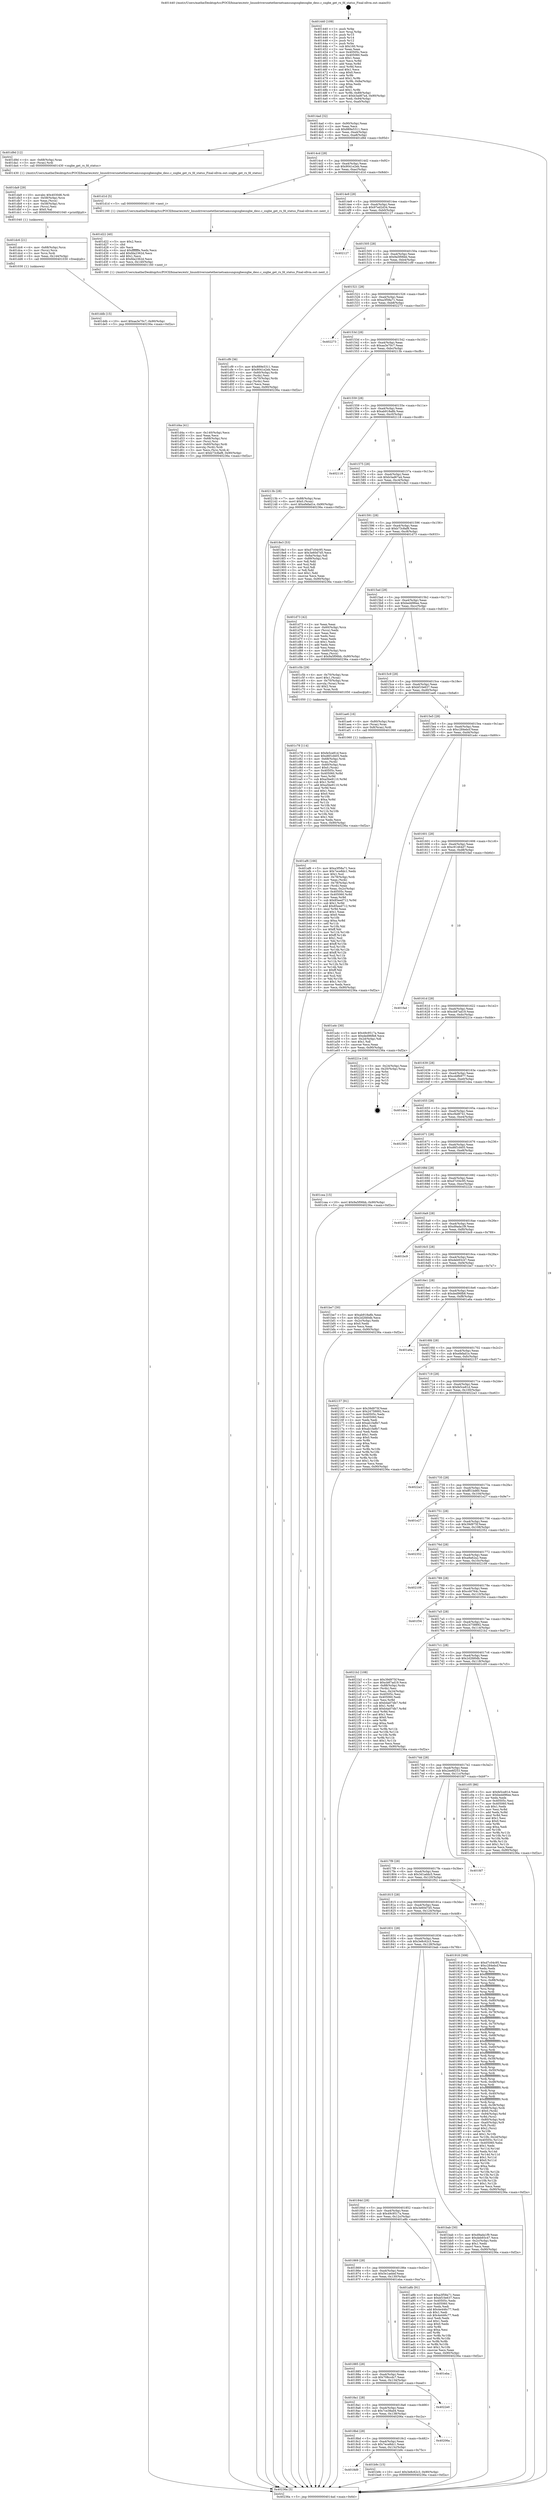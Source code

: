 digraph "0x401440" {
  label = "0x401440 (/mnt/c/Users/mathe/Desktop/tcc/POCII/binaries/extr_linuxdriversnetethernetsamsungsxgbesxgbe_desc.c_sxgbe_get_rx_fd_status_Final-ollvm.out::main(0))"
  labelloc = "t"
  node[shape=record]

  Entry [label="",width=0.3,height=0.3,shape=circle,fillcolor=black,style=filled]
  "0x4014ad" [label="{
     0x4014ad [32]\l
     | [instrs]\l
     &nbsp;&nbsp;0x4014ad \<+6\>: mov -0x90(%rbp),%eax\l
     &nbsp;&nbsp;0x4014b3 \<+2\>: mov %eax,%ecx\l
     &nbsp;&nbsp;0x4014b5 \<+6\>: sub $0x889e5311,%ecx\l
     &nbsp;&nbsp;0x4014bb \<+6\>: mov %eax,-0xa4(%rbp)\l
     &nbsp;&nbsp;0x4014c1 \<+6\>: mov %ecx,-0xa8(%rbp)\l
     &nbsp;&nbsp;0x4014c7 \<+6\>: je 0000000000401d9d \<main+0x95d\>\l
  }"]
  "0x401d9d" [label="{
     0x401d9d [12]\l
     | [instrs]\l
     &nbsp;&nbsp;0x401d9d \<+4\>: mov -0x68(%rbp),%rax\l
     &nbsp;&nbsp;0x401da1 \<+3\>: mov (%rax),%rdi\l
     &nbsp;&nbsp;0x401da4 \<+5\>: call 0000000000401430 \<sxgbe_get_rx_fd_status\>\l
     | [calls]\l
     &nbsp;&nbsp;0x401430 \{1\} (/mnt/c/Users/mathe/Desktop/tcc/POCII/binaries/extr_linuxdriversnetethernetsamsungsxgbesxgbe_desc.c_sxgbe_get_rx_fd_status_Final-ollvm.out::sxgbe_get_rx_fd_status)\l
  }"]
  "0x4014cd" [label="{
     0x4014cd [28]\l
     | [instrs]\l
     &nbsp;&nbsp;0x4014cd \<+5\>: jmp 00000000004014d2 \<main+0x92\>\l
     &nbsp;&nbsp;0x4014d2 \<+6\>: mov -0xa4(%rbp),%eax\l
     &nbsp;&nbsp;0x4014d8 \<+5\>: sub $0x9041e2eb,%eax\l
     &nbsp;&nbsp;0x4014dd \<+6\>: mov %eax,-0xac(%rbp)\l
     &nbsp;&nbsp;0x4014e3 \<+6\>: je 0000000000401d1d \<main+0x8dd\>\l
  }"]
  Exit [label="",width=0.3,height=0.3,shape=circle,fillcolor=black,style=filled,peripheries=2]
  "0x401d1d" [label="{
     0x401d1d [5]\l
     | [instrs]\l
     &nbsp;&nbsp;0x401d1d \<+5\>: call 0000000000401160 \<next_i\>\l
     | [calls]\l
     &nbsp;&nbsp;0x401160 \{1\} (/mnt/c/Users/mathe/Desktop/tcc/POCII/binaries/extr_linuxdriversnetethernetsamsungsxgbesxgbe_desc.c_sxgbe_get_rx_fd_status_Final-ollvm.out::next_i)\l
  }"]
  "0x4014e9" [label="{
     0x4014e9 [28]\l
     | [instrs]\l
     &nbsp;&nbsp;0x4014e9 \<+5\>: jmp 00000000004014ee \<main+0xae\>\l
     &nbsp;&nbsp;0x4014ee \<+6\>: mov -0xa4(%rbp),%eax\l
     &nbsp;&nbsp;0x4014f4 \<+5\>: sub $0x97ed2d34,%eax\l
     &nbsp;&nbsp;0x4014f9 \<+6\>: mov %eax,-0xb0(%rbp)\l
     &nbsp;&nbsp;0x4014ff \<+6\>: je 0000000000402127 \<main+0xce7\>\l
  }"]
  "0x401ddb" [label="{
     0x401ddb [15]\l
     | [instrs]\l
     &nbsp;&nbsp;0x401ddb \<+10\>: movl $0xaa3e70c7,-0x90(%rbp)\l
     &nbsp;&nbsp;0x401de5 \<+5\>: jmp 000000000040236a \<main+0xf2a\>\l
  }"]
  "0x402127" [label="{
     0x402127\l
  }", style=dashed]
  "0x401505" [label="{
     0x401505 [28]\l
     | [instrs]\l
     &nbsp;&nbsp;0x401505 \<+5\>: jmp 000000000040150a \<main+0xca\>\l
     &nbsp;&nbsp;0x40150a \<+6\>: mov -0xa4(%rbp),%eax\l
     &nbsp;&nbsp;0x401510 \<+5\>: sub $0x9a5f06bb,%eax\l
     &nbsp;&nbsp;0x401515 \<+6\>: mov %eax,-0xb4(%rbp)\l
     &nbsp;&nbsp;0x40151b \<+6\>: je 0000000000401cf9 \<main+0x8b9\>\l
  }"]
  "0x401dc6" [label="{
     0x401dc6 [21]\l
     | [instrs]\l
     &nbsp;&nbsp;0x401dc6 \<+4\>: mov -0x68(%rbp),%rcx\l
     &nbsp;&nbsp;0x401dca \<+3\>: mov (%rcx),%rcx\l
     &nbsp;&nbsp;0x401dcd \<+3\>: mov %rcx,%rdi\l
     &nbsp;&nbsp;0x401dd0 \<+6\>: mov %eax,-0x144(%rbp)\l
     &nbsp;&nbsp;0x401dd6 \<+5\>: call 0000000000401030 \<free@plt\>\l
     | [calls]\l
     &nbsp;&nbsp;0x401030 \{1\} (unknown)\l
  }"]
  "0x401cf9" [label="{
     0x401cf9 [36]\l
     | [instrs]\l
     &nbsp;&nbsp;0x401cf9 \<+5\>: mov $0x889e5311,%eax\l
     &nbsp;&nbsp;0x401cfe \<+5\>: mov $0x9041e2eb,%ecx\l
     &nbsp;&nbsp;0x401d03 \<+4\>: mov -0x60(%rbp),%rdx\l
     &nbsp;&nbsp;0x401d07 \<+2\>: mov (%rdx),%esi\l
     &nbsp;&nbsp;0x401d09 \<+4\>: mov -0x70(%rbp),%rdx\l
     &nbsp;&nbsp;0x401d0d \<+2\>: cmp (%rdx),%esi\l
     &nbsp;&nbsp;0x401d0f \<+3\>: cmovl %ecx,%eax\l
     &nbsp;&nbsp;0x401d12 \<+6\>: mov %eax,-0x90(%rbp)\l
     &nbsp;&nbsp;0x401d18 \<+5\>: jmp 000000000040236a \<main+0xf2a\>\l
  }"]
  "0x401521" [label="{
     0x401521 [28]\l
     | [instrs]\l
     &nbsp;&nbsp;0x401521 \<+5\>: jmp 0000000000401526 \<main+0xe6\>\l
     &nbsp;&nbsp;0x401526 \<+6\>: mov -0xa4(%rbp),%eax\l
     &nbsp;&nbsp;0x40152c \<+5\>: sub $0xa3f58a71,%eax\l
     &nbsp;&nbsp;0x401531 \<+6\>: mov %eax,-0xb8(%rbp)\l
     &nbsp;&nbsp;0x401537 \<+6\>: je 0000000000402273 \<main+0xe33\>\l
  }"]
  "0x401da9" [label="{
     0x401da9 [29]\l
     | [instrs]\l
     &nbsp;&nbsp;0x401da9 \<+10\>: movabs $0x4030d6,%rdi\l
     &nbsp;&nbsp;0x401db3 \<+4\>: mov -0x58(%rbp),%rcx\l
     &nbsp;&nbsp;0x401db7 \<+2\>: mov %eax,(%rcx)\l
     &nbsp;&nbsp;0x401db9 \<+4\>: mov -0x58(%rbp),%rcx\l
     &nbsp;&nbsp;0x401dbd \<+2\>: mov (%rcx),%esi\l
     &nbsp;&nbsp;0x401dbf \<+2\>: mov $0x0,%al\l
     &nbsp;&nbsp;0x401dc1 \<+5\>: call 0000000000401040 \<printf@plt\>\l
     | [calls]\l
     &nbsp;&nbsp;0x401040 \{1\} (unknown)\l
  }"]
  "0x402273" [label="{
     0x402273\l
  }", style=dashed]
  "0x40153d" [label="{
     0x40153d [28]\l
     | [instrs]\l
     &nbsp;&nbsp;0x40153d \<+5\>: jmp 0000000000401542 \<main+0x102\>\l
     &nbsp;&nbsp;0x401542 \<+6\>: mov -0xa4(%rbp),%eax\l
     &nbsp;&nbsp;0x401548 \<+5\>: sub $0xaa3e70c7,%eax\l
     &nbsp;&nbsp;0x40154d \<+6\>: mov %eax,-0xbc(%rbp)\l
     &nbsp;&nbsp;0x401553 \<+6\>: je 000000000040213b \<main+0xcfb\>\l
  }"]
  "0x401d4a" [label="{
     0x401d4a [41]\l
     | [instrs]\l
     &nbsp;&nbsp;0x401d4a \<+6\>: mov -0x140(%rbp),%ecx\l
     &nbsp;&nbsp;0x401d50 \<+3\>: imul %eax,%ecx\l
     &nbsp;&nbsp;0x401d53 \<+4\>: mov -0x68(%rbp),%rsi\l
     &nbsp;&nbsp;0x401d57 \<+3\>: mov (%rsi),%rsi\l
     &nbsp;&nbsp;0x401d5a \<+4\>: mov -0x60(%rbp),%rdi\l
     &nbsp;&nbsp;0x401d5e \<+3\>: movslq (%rdi),%rdi\l
     &nbsp;&nbsp;0x401d61 \<+3\>: mov %ecx,(%rsi,%rdi,4)\l
     &nbsp;&nbsp;0x401d64 \<+10\>: movl $0xb73c8af8,-0x90(%rbp)\l
     &nbsp;&nbsp;0x401d6e \<+5\>: jmp 000000000040236a \<main+0xf2a\>\l
  }"]
  "0x40213b" [label="{
     0x40213b [28]\l
     | [instrs]\l
     &nbsp;&nbsp;0x40213b \<+7\>: mov -0x88(%rbp),%rax\l
     &nbsp;&nbsp;0x402142 \<+6\>: movl $0x0,(%rax)\l
     &nbsp;&nbsp;0x402148 \<+10\>: movl $0xefefad1e,-0x90(%rbp)\l
     &nbsp;&nbsp;0x402152 \<+5\>: jmp 000000000040236a \<main+0xf2a\>\l
  }"]
  "0x401559" [label="{
     0x401559 [28]\l
     | [instrs]\l
     &nbsp;&nbsp;0x401559 \<+5\>: jmp 000000000040155e \<main+0x11e\>\l
     &nbsp;&nbsp;0x40155e \<+6\>: mov -0xa4(%rbp),%eax\l
     &nbsp;&nbsp;0x401564 \<+5\>: sub $0xab918a8b,%eax\l
     &nbsp;&nbsp;0x401569 \<+6\>: mov %eax,-0xc0(%rbp)\l
     &nbsp;&nbsp;0x40156f \<+6\>: je 0000000000402118 \<main+0xcd8\>\l
  }"]
  "0x401d22" [label="{
     0x401d22 [40]\l
     | [instrs]\l
     &nbsp;&nbsp;0x401d22 \<+5\>: mov $0x2,%ecx\l
     &nbsp;&nbsp;0x401d27 \<+1\>: cltd\l
     &nbsp;&nbsp;0x401d28 \<+2\>: idiv %ecx\l
     &nbsp;&nbsp;0x401d2a \<+6\>: imul $0xfffffffe,%edx,%ecx\l
     &nbsp;&nbsp;0x401d30 \<+6\>: add $0xfda2362d,%ecx\l
     &nbsp;&nbsp;0x401d36 \<+3\>: add $0x1,%ecx\l
     &nbsp;&nbsp;0x401d39 \<+6\>: sub $0xfda2362d,%ecx\l
     &nbsp;&nbsp;0x401d3f \<+6\>: mov %ecx,-0x140(%rbp)\l
     &nbsp;&nbsp;0x401d45 \<+5\>: call 0000000000401160 \<next_i\>\l
     | [calls]\l
     &nbsp;&nbsp;0x401160 \{1\} (/mnt/c/Users/mathe/Desktop/tcc/POCII/binaries/extr_linuxdriversnetethernetsamsungsxgbesxgbe_desc.c_sxgbe_get_rx_fd_status_Final-ollvm.out::next_i)\l
  }"]
  "0x402118" [label="{
     0x402118\l
  }", style=dashed]
  "0x401575" [label="{
     0x401575 [28]\l
     | [instrs]\l
     &nbsp;&nbsp;0x401575 \<+5\>: jmp 000000000040157a \<main+0x13a\>\l
     &nbsp;&nbsp;0x40157a \<+6\>: mov -0xa4(%rbp),%eax\l
     &nbsp;&nbsp;0x401580 \<+5\>: sub $0xb3ad67a4,%eax\l
     &nbsp;&nbsp;0x401585 \<+6\>: mov %eax,-0xc4(%rbp)\l
     &nbsp;&nbsp;0x40158b \<+6\>: je 00000000004018e3 \<main+0x4a3\>\l
  }"]
  "0x401c78" [label="{
     0x401c78 [114]\l
     | [instrs]\l
     &nbsp;&nbsp;0x401c78 \<+5\>: mov $0xfe5ce81d,%ecx\l
     &nbsp;&nbsp;0x401c7d \<+5\>: mov $0xd6f1d405,%edx\l
     &nbsp;&nbsp;0x401c82 \<+4\>: mov -0x68(%rbp),%rdi\l
     &nbsp;&nbsp;0x401c86 \<+3\>: mov %rax,(%rdi)\l
     &nbsp;&nbsp;0x401c89 \<+4\>: mov -0x60(%rbp),%rax\l
     &nbsp;&nbsp;0x401c8d \<+6\>: movl $0x0,(%rax)\l
     &nbsp;&nbsp;0x401c93 \<+7\>: mov 0x40505c,%esi\l
     &nbsp;&nbsp;0x401c9a \<+8\>: mov 0x405060,%r8d\l
     &nbsp;&nbsp;0x401ca2 \<+3\>: mov %esi,%r9d\l
     &nbsp;&nbsp;0x401ca5 \<+7\>: sub $0xa5be9110,%r9d\l
     &nbsp;&nbsp;0x401cac \<+4\>: sub $0x1,%r9d\l
     &nbsp;&nbsp;0x401cb0 \<+7\>: add $0xa5be9110,%r9d\l
     &nbsp;&nbsp;0x401cb7 \<+4\>: imul %r9d,%esi\l
     &nbsp;&nbsp;0x401cbb \<+3\>: and $0x1,%esi\l
     &nbsp;&nbsp;0x401cbe \<+3\>: cmp $0x0,%esi\l
     &nbsp;&nbsp;0x401cc1 \<+4\>: sete %r10b\l
     &nbsp;&nbsp;0x401cc5 \<+4\>: cmp $0xa,%r8d\l
     &nbsp;&nbsp;0x401cc9 \<+4\>: setl %r11b\l
     &nbsp;&nbsp;0x401ccd \<+3\>: mov %r10b,%bl\l
     &nbsp;&nbsp;0x401cd0 \<+3\>: and %r11b,%bl\l
     &nbsp;&nbsp;0x401cd3 \<+3\>: xor %r11b,%r10b\l
     &nbsp;&nbsp;0x401cd6 \<+3\>: or %r10b,%bl\l
     &nbsp;&nbsp;0x401cd9 \<+3\>: test $0x1,%bl\l
     &nbsp;&nbsp;0x401cdc \<+3\>: cmovne %edx,%ecx\l
     &nbsp;&nbsp;0x401cdf \<+6\>: mov %ecx,-0x90(%rbp)\l
     &nbsp;&nbsp;0x401ce5 \<+5\>: jmp 000000000040236a \<main+0xf2a\>\l
  }"]
  "0x4018e3" [label="{
     0x4018e3 [53]\l
     | [instrs]\l
     &nbsp;&nbsp;0x4018e3 \<+5\>: mov $0xd7c04c95,%eax\l
     &nbsp;&nbsp;0x4018e8 \<+5\>: mov $0x3e60d7d5,%ecx\l
     &nbsp;&nbsp;0x4018ed \<+6\>: mov -0x8a(%rbp),%dl\l
     &nbsp;&nbsp;0x4018f3 \<+7\>: mov -0x89(%rbp),%sil\l
     &nbsp;&nbsp;0x4018fa \<+3\>: mov %dl,%dil\l
     &nbsp;&nbsp;0x4018fd \<+3\>: and %sil,%dil\l
     &nbsp;&nbsp;0x401900 \<+3\>: xor %sil,%dl\l
     &nbsp;&nbsp;0x401903 \<+3\>: or %dl,%dil\l
     &nbsp;&nbsp;0x401906 \<+4\>: test $0x1,%dil\l
     &nbsp;&nbsp;0x40190a \<+3\>: cmovne %ecx,%eax\l
     &nbsp;&nbsp;0x40190d \<+6\>: mov %eax,-0x90(%rbp)\l
     &nbsp;&nbsp;0x401913 \<+5\>: jmp 000000000040236a \<main+0xf2a\>\l
  }"]
  "0x401591" [label="{
     0x401591 [28]\l
     | [instrs]\l
     &nbsp;&nbsp;0x401591 \<+5\>: jmp 0000000000401596 \<main+0x156\>\l
     &nbsp;&nbsp;0x401596 \<+6\>: mov -0xa4(%rbp),%eax\l
     &nbsp;&nbsp;0x40159c \<+5\>: sub $0xb73c8af8,%eax\l
     &nbsp;&nbsp;0x4015a1 \<+6\>: mov %eax,-0xc8(%rbp)\l
     &nbsp;&nbsp;0x4015a7 \<+6\>: je 0000000000401d73 \<main+0x933\>\l
  }"]
  "0x40236a" [label="{
     0x40236a [5]\l
     | [instrs]\l
     &nbsp;&nbsp;0x40236a \<+5\>: jmp 00000000004014ad \<main+0x6d\>\l
  }"]
  "0x401440" [label="{
     0x401440 [109]\l
     | [instrs]\l
     &nbsp;&nbsp;0x401440 \<+1\>: push %rbp\l
     &nbsp;&nbsp;0x401441 \<+3\>: mov %rsp,%rbp\l
     &nbsp;&nbsp;0x401444 \<+2\>: push %r15\l
     &nbsp;&nbsp;0x401446 \<+2\>: push %r14\l
     &nbsp;&nbsp;0x401448 \<+2\>: push %r12\l
     &nbsp;&nbsp;0x40144a \<+1\>: push %rbx\l
     &nbsp;&nbsp;0x40144b \<+7\>: sub $0x160,%rsp\l
     &nbsp;&nbsp;0x401452 \<+2\>: xor %eax,%eax\l
     &nbsp;&nbsp;0x401454 \<+7\>: mov 0x40505c,%ecx\l
     &nbsp;&nbsp;0x40145b \<+7\>: mov 0x405060,%edx\l
     &nbsp;&nbsp;0x401462 \<+3\>: sub $0x1,%eax\l
     &nbsp;&nbsp;0x401465 \<+3\>: mov %ecx,%r8d\l
     &nbsp;&nbsp;0x401468 \<+3\>: add %eax,%r8d\l
     &nbsp;&nbsp;0x40146b \<+4\>: imul %r8d,%ecx\l
     &nbsp;&nbsp;0x40146f \<+3\>: and $0x1,%ecx\l
     &nbsp;&nbsp;0x401472 \<+3\>: cmp $0x0,%ecx\l
     &nbsp;&nbsp;0x401475 \<+4\>: sete %r9b\l
     &nbsp;&nbsp;0x401479 \<+4\>: and $0x1,%r9b\l
     &nbsp;&nbsp;0x40147d \<+7\>: mov %r9b,-0x8a(%rbp)\l
     &nbsp;&nbsp;0x401484 \<+3\>: cmp $0xa,%edx\l
     &nbsp;&nbsp;0x401487 \<+4\>: setl %r9b\l
     &nbsp;&nbsp;0x40148b \<+4\>: and $0x1,%r9b\l
     &nbsp;&nbsp;0x40148f \<+7\>: mov %r9b,-0x89(%rbp)\l
     &nbsp;&nbsp;0x401496 \<+10\>: movl $0xb3ad67a4,-0x90(%rbp)\l
     &nbsp;&nbsp;0x4014a0 \<+6\>: mov %edi,-0x94(%rbp)\l
     &nbsp;&nbsp;0x4014a6 \<+7\>: mov %rsi,-0xa0(%rbp)\l
  }"]
  "0x4018d9" [label="{
     0x4018d9\l
  }", style=dashed]
  "0x401d73" [label="{
     0x401d73 [42]\l
     | [instrs]\l
     &nbsp;&nbsp;0x401d73 \<+2\>: xor %eax,%eax\l
     &nbsp;&nbsp;0x401d75 \<+4\>: mov -0x60(%rbp),%rcx\l
     &nbsp;&nbsp;0x401d79 \<+2\>: mov (%rcx),%edx\l
     &nbsp;&nbsp;0x401d7b \<+2\>: mov %eax,%esi\l
     &nbsp;&nbsp;0x401d7d \<+2\>: sub %edx,%esi\l
     &nbsp;&nbsp;0x401d7f \<+2\>: mov %eax,%edx\l
     &nbsp;&nbsp;0x401d81 \<+3\>: sub $0x1,%edx\l
     &nbsp;&nbsp;0x401d84 \<+2\>: add %edx,%esi\l
     &nbsp;&nbsp;0x401d86 \<+2\>: sub %esi,%eax\l
     &nbsp;&nbsp;0x401d88 \<+4\>: mov -0x60(%rbp),%rcx\l
     &nbsp;&nbsp;0x401d8c \<+2\>: mov %eax,(%rcx)\l
     &nbsp;&nbsp;0x401d8e \<+10\>: movl $0x9a5f06bb,-0x90(%rbp)\l
     &nbsp;&nbsp;0x401d98 \<+5\>: jmp 000000000040236a \<main+0xf2a\>\l
  }"]
  "0x4015ad" [label="{
     0x4015ad [28]\l
     | [instrs]\l
     &nbsp;&nbsp;0x4015ad \<+5\>: jmp 00000000004015b2 \<main+0x172\>\l
     &nbsp;&nbsp;0x4015b2 \<+6\>: mov -0xa4(%rbp),%eax\l
     &nbsp;&nbsp;0x4015b8 \<+5\>: sub $0xbedd96ee,%eax\l
     &nbsp;&nbsp;0x4015bd \<+6\>: mov %eax,-0xcc(%rbp)\l
     &nbsp;&nbsp;0x4015c3 \<+6\>: je 0000000000401c5b \<main+0x81b\>\l
  }"]
  "0x401b9c" [label="{
     0x401b9c [15]\l
     | [instrs]\l
     &nbsp;&nbsp;0x401b9c \<+10\>: movl $0x3e8c62c3,-0x90(%rbp)\l
     &nbsp;&nbsp;0x401ba6 \<+5\>: jmp 000000000040236a \<main+0xf2a\>\l
  }"]
  "0x401c5b" [label="{
     0x401c5b [29]\l
     | [instrs]\l
     &nbsp;&nbsp;0x401c5b \<+4\>: mov -0x70(%rbp),%rax\l
     &nbsp;&nbsp;0x401c5f \<+6\>: movl $0x1,(%rax)\l
     &nbsp;&nbsp;0x401c65 \<+4\>: mov -0x70(%rbp),%rax\l
     &nbsp;&nbsp;0x401c69 \<+3\>: movslq (%rax),%rax\l
     &nbsp;&nbsp;0x401c6c \<+4\>: shl $0x2,%rax\l
     &nbsp;&nbsp;0x401c70 \<+3\>: mov %rax,%rdi\l
     &nbsp;&nbsp;0x401c73 \<+5\>: call 0000000000401050 \<malloc@plt\>\l
     | [calls]\l
     &nbsp;&nbsp;0x401050 \{1\} (unknown)\l
  }"]
  "0x4015c9" [label="{
     0x4015c9 [28]\l
     | [instrs]\l
     &nbsp;&nbsp;0x4015c9 \<+5\>: jmp 00000000004015ce \<main+0x18e\>\l
     &nbsp;&nbsp;0x4015ce \<+6\>: mov -0xa4(%rbp),%eax\l
     &nbsp;&nbsp;0x4015d4 \<+5\>: sub $0xbf10e637,%eax\l
     &nbsp;&nbsp;0x4015d9 \<+6\>: mov %eax,-0xd0(%rbp)\l
     &nbsp;&nbsp;0x4015df \<+6\>: je 0000000000401ae6 \<main+0x6a6\>\l
  }"]
  "0x4018bd" [label="{
     0x4018bd [28]\l
     | [instrs]\l
     &nbsp;&nbsp;0x4018bd \<+5\>: jmp 00000000004018c2 \<main+0x482\>\l
     &nbsp;&nbsp;0x4018c2 \<+6\>: mov -0xa4(%rbp),%eax\l
     &nbsp;&nbsp;0x4018c8 \<+5\>: sub $0x7ece8dc1,%eax\l
     &nbsp;&nbsp;0x4018cd \<+6\>: mov %eax,-0x13c(%rbp)\l
     &nbsp;&nbsp;0x4018d3 \<+6\>: je 0000000000401b9c \<main+0x75c\>\l
  }"]
  "0x401ae6" [label="{
     0x401ae6 [16]\l
     | [instrs]\l
     &nbsp;&nbsp;0x401ae6 \<+4\>: mov -0x80(%rbp),%rax\l
     &nbsp;&nbsp;0x401aea \<+3\>: mov (%rax),%rax\l
     &nbsp;&nbsp;0x401aed \<+4\>: mov 0x8(%rax),%rdi\l
     &nbsp;&nbsp;0x401af1 \<+5\>: call 0000000000401060 \<atoi@plt\>\l
     | [calls]\l
     &nbsp;&nbsp;0x401060 \{1\} (unknown)\l
  }"]
  "0x4015e5" [label="{
     0x4015e5 [28]\l
     | [instrs]\l
     &nbsp;&nbsp;0x4015e5 \<+5\>: jmp 00000000004015ea \<main+0x1aa\>\l
     &nbsp;&nbsp;0x4015ea \<+6\>: mov -0xa4(%rbp),%eax\l
     &nbsp;&nbsp;0x4015f0 \<+5\>: sub $0xc284ebcf,%eax\l
     &nbsp;&nbsp;0x4015f5 \<+6\>: mov %eax,-0xd4(%rbp)\l
     &nbsp;&nbsp;0x4015fb \<+6\>: je 0000000000401a4c \<main+0x60c\>\l
  }"]
  "0x40206a" [label="{
     0x40206a\l
  }", style=dashed]
  "0x401a4c" [label="{
     0x401a4c [30]\l
     | [instrs]\l
     &nbsp;&nbsp;0x401a4c \<+5\>: mov $0x49c9517a,%eax\l
     &nbsp;&nbsp;0x401a51 \<+5\>: mov $0xded96fb8,%ecx\l
     &nbsp;&nbsp;0x401a56 \<+3\>: mov -0x2d(%rbp),%dl\l
     &nbsp;&nbsp;0x401a59 \<+3\>: test $0x1,%dl\l
     &nbsp;&nbsp;0x401a5c \<+3\>: cmovne %ecx,%eax\l
     &nbsp;&nbsp;0x401a5f \<+6\>: mov %eax,-0x90(%rbp)\l
     &nbsp;&nbsp;0x401a65 \<+5\>: jmp 000000000040236a \<main+0xf2a\>\l
  }"]
  "0x401601" [label="{
     0x401601 [28]\l
     | [instrs]\l
     &nbsp;&nbsp;0x401601 \<+5\>: jmp 0000000000401606 \<main+0x1c6\>\l
     &nbsp;&nbsp;0x401606 \<+6\>: mov -0xa4(%rbp),%eax\l
     &nbsp;&nbsp;0x40160c \<+5\>: sub $0xc91464d7,%eax\l
     &nbsp;&nbsp;0x401611 \<+6\>: mov %eax,-0xd8(%rbp)\l
     &nbsp;&nbsp;0x401617 \<+6\>: je 0000000000401fad \<main+0xb6d\>\l
  }"]
  "0x4018a1" [label="{
     0x4018a1 [28]\l
     | [instrs]\l
     &nbsp;&nbsp;0x4018a1 \<+5\>: jmp 00000000004018a6 \<main+0x466\>\l
     &nbsp;&nbsp;0x4018a6 \<+6\>: mov -0xa4(%rbp),%eax\l
     &nbsp;&nbsp;0x4018ac \<+5\>: sub $0x7ce38ad4,%eax\l
     &nbsp;&nbsp;0x4018b1 \<+6\>: mov %eax,-0x138(%rbp)\l
     &nbsp;&nbsp;0x4018b7 \<+6\>: je 000000000040206a \<main+0xc2a\>\l
  }"]
  "0x401fad" [label="{
     0x401fad\l
  }", style=dashed]
  "0x40161d" [label="{
     0x40161d [28]\l
     | [instrs]\l
     &nbsp;&nbsp;0x40161d \<+5\>: jmp 0000000000401622 \<main+0x1e2\>\l
     &nbsp;&nbsp;0x401622 \<+6\>: mov -0xa4(%rbp),%eax\l
     &nbsp;&nbsp;0x401628 \<+5\>: sub $0xcb87ad19,%eax\l
     &nbsp;&nbsp;0x40162d \<+6\>: mov %eax,-0xdc(%rbp)\l
     &nbsp;&nbsp;0x401633 \<+6\>: je 000000000040221e \<main+0xdde\>\l
  }"]
  "0x4022e0" [label="{
     0x4022e0\l
  }", style=dashed]
  "0x40221e" [label="{
     0x40221e [16]\l
     | [instrs]\l
     &nbsp;&nbsp;0x40221e \<+3\>: mov -0x24(%rbp),%eax\l
     &nbsp;&nbsp;0x402221 \<+4\>: lea -0x20(%rbp),%rsp\l
     &nbsp;&nbsp;0x402225 \<+1\>: pop %rbx\l
     &nbsp;&nbsp;0x402226 \<+2\>: pop %r12\l
     &nbsp;&nbsp;0x402228 \<+2\>: pop %r14\l
     &nbsp;&nbsp;0x40222a \<+2\>: pop %r15\l
     &nbsp;&nbsp;0x40222c \<+1\>: pop %rbp\l
     &nbsp;&nbsp;0x40222d \<+1\>: ret\l
  }"]
  "0x401639" [label="{
     0x401639 [28]\l
     | [instrs]\l
     &nbsp;&nbsp;0x401639 \<+5\>: jmp 000000000040163e \<main+0x1fe\>\l
     &nbsp;&nbsp;0x40163e \<+6\>: mov -0xa4(%rbp),%eax\l
     &nbsp;&nbsp;0x401644 \<+5\>: sub $0xcddfb977,%eax\l
     &nbsp;&nbsp;0x401649 \<+6\>: mov %eax,-0xe0(%rbp)\l
     &nbsp;&nbsp;0x40164f \<+6\>: je 0000000000401dea \<main+0x9aa\>\l
  }"]
  "0x401885" [label="{
     0x401885 [28]\l
     | [instrs]\l
     &nbsp;&nbsp;0x401885 \<+5\>: jmp 000000000040188a \<main+0x44a\>\l
     &nbsp;&nbsp;0x40188a \<+6\>: mov -0xa4(%rbp),%eax\l
     &nbsp;&nbsp;0x401890 \<+5\>: sub $0x708ccdc7,%eax\l
     &nbsp;&nbsp;0x401895 \<+6\>: mov %eax,-0x134(%rbp)\l
     &nbsp;&nbsp;0x40189b \<+6\>: je 00000000004022e0 \<main+0xea0\>\l
  }"]
  "0x401dea" [label="{
     0x401dea\l
  }", style=dashed]
  "0x401655" [label="{
     0x401655 [28]\l
     | [instrs]\l
     &nbsp;&nbsp;0x401655 \<+5\>: jmp 000000000040165a \<main+0x21a\>\l
     &nbsp;&nbsp;0x40165a \<+6\>: mov -0xa4(%rbp),%eax\l
     &nbsp;&nbsp;0x401660 \<+5\>: sub $0xcf4d8741,%eax\l
     &nbsp;&nbsp;0x401665 \<+6\>: mov %eax,-0xe4(%rbp)\l
     &nbsp;&nbsp;0x40166b \<+6\>: je 0000000000402305 \<main+0xec5\>\l
  }"]
  "0x401eba" [label="{
     0x401eba\l
  }", style=dashed]
  "0x402305" [label="{
     0x402305\l
  }", style=dashed]
  "0x401671" [label="{
     0x401671 [28]\l
     | [instrs]\l
     &nbsp;&nbsp;0x401671 \<+5\>: jmp 0000000000401676 \<main+0x236\>\l
     &nbsp;&nbsp;0x401676 \<+6\>: mov -0xa4(%rbp),%eax\l
     &nbsp;&nbsp;0x40167c \<+5\>: sub $0xd6f1d405,%eax\l
     &nbsp;&nbsp;0x401681 \<+6\>: mov %eax,-0xe8(%rbp)\l
     &nbsp;&nbsp;0x401687 \<+6\>: je 0000000000401cea \<main+0x8aa\>\l
  }"]
  "0x401af6" [label="{
     0x401af6 [166]\l
     | [instrs]\l
     &nbsp;&nbsp;0x401af6 \<+5\>: mov $0xa3f58a71,%ecx\l
     &nbsp;&nbsp;0x401afb \<+5\>: mov $0x7ece8dc1,%edx\l
     &nbsp;&nbsp;0x401b00 \<+3\>: mov $0x1,%sil\l
     &nbsp;&nbsp;0x401b03 \<+4\>: mov -0x78(%rbp),%rdi\l
     &nbsp;&nbsp;0x401b07 \<+2\>: mov %eax,(%rdi)\l
     &nbsp;&nbsp;0x401b09 \<+4\>: mov -0x78(%rbp),%rdi\l
     &nbsp;&nbsp;0x401b0d \<+2\>: mov (%rdi),%eax\l
     &nbsp;&nbsp;0x401b0f \<+3\>: mov %eax,-0x2c(%rbp)\l
     &nbsp;&nbsp;0x401b12 \<+7\>: mov 0x40505c,%eax\l
     &nbsp;&nbsp;0x401b19 \<+8\>: mov 0x405060,%r8d\l
     &nbsp;&nbsp;0x401b21 \<+3\>: mov %eax,%r9d\l
     &nbsp;&nbsp;0x401b24 \<+7\>: sub $0x85eed712,%r9d\l
     &nbsp;&nbsp;0x401b2b \<+4\>: sub $0x1,%r9d\l
     &nbsp;&nbsp;0x401b2f \<+7\>: add $0x85eed712,%r9d\l
     &nbsp;&nbsp;0x401b36 \<+4\>: imul %r9d,%eax\l
     &nbsp;&nbsp;0x401b3a \<+3\>: and $0x1,%eax\l
     &nbsp;&nbsp;0x401b3d \<+3\>: cmp $0x0,%eax\l
     &nbsp;&nbsp;0x401b40 \<+4\>: sete %r10b\l
     &nbsp;&nbsp;0x401b44 \<+4\>: cmp $0xa,%r8d\l
     &nbsp;&nbsp;0x401b48 \<+4\>: setl %r11b\l
     &nbsp;&nbsp;0x401b4c \<+3\>: mov %r10b,%bl\l
     &nbsp;&nbsp;0x401b4f \<+3\>: xor $0xff,%bl\l
     &nbsp;&nbsp;0x401b52 \<+3\>: mov %r11b,%r14b\l
     &nbsp;&nbsp;0x401b55 \<+4\>: xor $0xff,%r14b\l
     &nbsp;&nbsp;0x401b59 \<+4\>: xor $0x1,%sil\l
     &nbsp;&nbsp;0x401b5d \<+3\>: mov %bl,%r15b\l
     &nbsp;&nbsp;0x401b60 \<+4\>: and $0xff,%r15b\l
     &nbsp;&nbsp;0x401b64 \<+3\>: and %sil,%r10b\l
     &nbsp;&nbsp;0x401b67 \<+3\>: mov %r14b,%r12b\l
     &nbsp;&nbsp;0x401b6a \<+4\>: and $0xff,%r12b\l
     &nbsp;&nbsp;0x401b6e \<+3\>: and %sil,%r11b\l
     &nbsp;&nbsp;0x401b71 \<+3\>: or %r10b,%r15b\l
     &nbsp;&nbsp;0x401b74 \<+3\>: or %r11b,%r12b\l
     &nbsp;&nbsp;0x401b77 \<+3\>: xor %r12b,%r15b\l
     &nbsp;&nbsp;0x401b7a \<+3\>: or %r14b,%bl\l
     &nbsp;&nbsp;0x401b7d \<+3\>: xor $0xff,%bl\l
     &nbsp;&nbsp;0x401b80 \<+4\>: or $0x1,%sil\l
     &nbsp;&nbsp;0x401b84 \<+3\>: and %sil,%bl\l
     &nbsp;&nbsp;0x401b87 \<+3\>: or %bl,%r15b\l
     &nbsp;&nbsp;0x401b8a \<+4\>: test $0x1,%r15b\l
     &nbsp;&nbsp;0x401b8e \<+3\>: cmovne %edx,%ecx\l
     &nbsp;&nbsp;0x401b91 \<+6\>: mov %ecx,-0x90(%rbp)\l
     &nbsp;&nbsp;0x401b97 \<+5\>: jmp 000000000040236a \<main+0xf2a\>\l
  }"]
  "0x401cea" [label="{
     0x401cea [15]\l
     | [instrs]\l
     &nbsp;&nbsp;0x401cea \<+10\>: movl $0x9a5f06bb,-0x90(%rbp)\l
     &nbsp;&nbsp;0x401cf4 \<+5\>: jmp 000000000040236a \<main+0xf2a\>\l
  }"]
  "0x40168d" [label="{
     0x40168d [28]\l
     | [instrs]\l
     &nbsp;&nbsp;0x40168d \<+5\>: jmp 0000000000401692 \<main+0x252\>\l
     &nbsp;&nbsp;0x401692 \<+6\>: mov -0xa4(%rbp),%eax\l
     &nbsp;&nbsp;0x401698 \<+5\>: sub $0xd7c04c95,%eax\l
     &nbsp;&nbsp;0x40169d \<+6\>: mov %eax,-0xec(%rbp)\l
     &nbsp;&nbsp;0x4016a3 \<+6\>: je 000000000040222e \<main+0xdee\>\l
  }"]
  "0x401869" [label="{
     0x401869 [28]\l
     | [instrs]\l
     &nbsp;&nbsp;0x401869 \<+5\>: jmp 000000000040186e \<main+0x42e\>\l
     &nbsp;&nbsp;0x40186e \<+6\>: mov -0xa4(%rbp),%eax\l
     &nbsp;&nbsp;0x401874 \<+5\>: sub $0x5e1aebef,%eax\l
     &nbsp;&nbsp;0x401879 \<+6\>: mov %eax,-0x130(%rbp)\l
     &nbsp;&nbsp;0x40187f \<+6\>: je 0000000000401eba \<main+0xa7a\>\l
  }"]
  "0x40222e" [label="{
     0x40222e\l
  }", style=dashed]
  "0x4016a9" [label="{
     0x4016a9 [28]\l
     | [instrs]\l
     &nbsp;&nbsp;0x4016a9 \<+5\>: jmp 00000000004016ae \<main+0x26e\>\l
     &nbsp;&nbsp;0x4016ae \<+6\>: mov -0xa4(%rbp),%eax\l
     &nbsp;&nbsp;0x4016b4 \<+5\>: sub $0xd9ada1f9,%eax\l
     &nbsp;&nbsp;0x4016b9 \<+6\>: mov %eax,-0xf0(%rbp)\l
     &nbsp;&nbsp;0x4016bf \<+6\>: je 0000000000401bc9 \<main+0x789\>\l
  }"]
  "0x401a8b" [label="{
     0x401a8b [91]\l
     | [instrs]\l
     &nbsp;&nbsp;0x401a8b \<+5\>: mov $0xa3f58a71,%eax\l
     &nbsp;&nbsp;0x401a90 \<+5\>: mov $0xbf10e637,%ecx\l
     &nbsp;&nbsp;0x401a95 \<+7\>: mov 0x40505c,%edx\l
     &nbsp;&nbsp;0x401a9c \<+7\>: mov 0x405060,%esi\l
     &nbsp;&nbsp;0x401aa3 \<+2\>: mov %edx,%edi\l
     &nbsp;&nbsp;0x401aa5 \<+6\>: add $0x4e446c77,%edi\l
     &nbsp;&nbsp;0x401aab \<+3\>: sub $0x1,%edi\l
     &nbsp;&nbsp;0x401aae \<+6\>: sub $0x4e446c77,%edi\l
     &nbsp;&nbsp;0x401ab4 \<+3\>: imul %edi,%edx\l
     &nbsp;&nbsp;0x401ab7 \<+3\>: and $0x1,%edx\l
     &nbsp;&nbsp;0x401aba \<+3\>: cmp $0x0,%edx\l
     &nbsp;&nbsp;0x401abd \<+4\>: sete %r8b\l
     &nbsp;&nbsp;0x401ac1 \<+3\>: cmp $0xa,%esi\l
     &nbsp;&nbsp;0x401ac4 \<+4\>: setl %r9b\l
     &nbsp;&nbsp;0x401ac8 \<+3\>: mov %r8b,%r10b\l
     &nbsp;&nbsp;0x401acb \<+3\>: and %r9b,%r10b\l
     &nbsp;&nbsp;0x401ace \<+3\>: xor %r9b,%r8b\l
     &nbsp;&nbsp;0x401ad1 \<+3\>: or %r8b,%r10b\l
     &nbsp;&nbsp;0x401ad4 \<+4\>: test $0x1,%r10b\l
     &nbsp;&nbsp;0x401ad8 \<+3\>: cmovne %ecx,%eax\l
     &nbsp;&nbsp;0x401adb \<+6\>: mov %eax,-0x90(%rbp)\l
     &nbsp;&nbsp;0x401ae1 \<+5\>: jmp 000000000040236a \<main+0xf2a\>\l
  }"]
  "0x401bc9" [label="{
     0x401bc9\l
  }", style=dashed]
  "0x4016c5" [label="{
     0x4016c5 [28]\l
     | [instrs]\l
     &nbsp;&nbsp;0x4016c5 \<+5\>: jmp 00000000004016ca \<main+0x28a\>\l
     &nbsp;&nbsp;0x4016ca \<+6\>: mov -0xa4(%rbp),%eax\l
     &nbsp;&nbsp;0x4016d0 \<+5\>: sub $0xdeb93c47,%eax\l
     &nbsp;&nbsp;0x4016d5 \<+6\>: mov %eax,-0xf4(%rbp)\l
     &nbsp;&nbsp;0x4016db \<+6\>: je 0000000000401be7 \<main+0x7a7\>\l
  }"]
  "0x40184d" [label="{
     0x40184d [28]\l
     | [instrs]\l
     &nbsp;&nbsp;0x40184d \<+5\>: jmp 0000000000401852 \<main+0x412\>\l
     &nbsp;&nbsp;0x401852 \<+6\>: mov -0xa4(%rbp),%eax\l
     &nbsp;&nbsp;0x401858 \<+5\>: sub $0x49c9517a,%eax\l
     &nbsp;&nbsp;0x40185d \<+6\>: mov %eax,-0x12c(%rbp)\l
     &nbsp;&nbsp;0x401863 \<+6\>: je 0000000000401a8b \<main+0x64b\>\l
  }"]
  "0x401be7" [label="{
     0x401be7 [30]\l
     | [instrs]\l
     &nbsp;&nbsp;0x401be7 \<+5\>: mov $0xab918a8b,%eax\l
     &nbsp;&nbsp;0x401bec \<+5\>: mov $0x2d2fd0db,%ecx\l
     &nbsp;&nbsp;0x401bf1 \<+3\>: mov -0x2c(%rbp),%edx\l
     &nbsp;&nbsp;0x401bf4 \<+3\>: cmp $0x0,%edx\l
     &nbsp;&nbsp;0x401bf7 \<+3\>: cmove %ecx,%eax\l
     &nbsp;&nbsp;0x401bfa \<+6\>: mov %eax,-0x90(%rbp)\l
     &nbsp;&nbsp;0x401c00 \<+5\>: jmp 000000000040236a \<main+0xf2a\>\l
  }"]
  "0x4016e1" [label="{
     0x4016e1 [28]\l
     | [instrs]\l
     &nbsp;&nbsp;0x4016e1 \<+5\>: jmp 00000000004016e6 \<main+0x2a6\>\l
     &nbsp;&nbsp;0x4016e6 \<+6\>: mov -0xa4(%rbp),%eax\l
     &nbsp;&nbsp;0x4016ec \<+5\>: sub $0xded96fb8,%eax\l
     &nbsp;&nbsp;0x4016f1 \<+6\>: mov %eax,-0xf8(%rbp)\l
     &nbsp;&nbsp;0x4016f7 \<+6\>: je 0000000000401a6a \<main+0x62a\>\l
  }"]
  "0x401bab" [label="{
     0x401bab [30]\l
     | [instrs]\l
     &nbsp;&nbsp;0x401bab \<+5\>: mov $0xd9ada1f9,%eax\l
     &nbsp;&nbsp;0x401bb0 \<+5\>: mov $0xdeb93c47,%ecx\l
     &nbsp;&nbsp;0x401bb5 \<+3\>: mov -0x2c(%rbp),%edx\l
     &nbsp;&nbsp;0x401bb8 \<+3\>: cmp $0x1,%edx\l
     &nbsp;&nbsp;0x401bbb \<+3\>: cmovl %ecx,%eax\l
     &nbsp;&nbsp;0x401bbe \<+6\>: mov %eax,-0x90(%rbp)\l
     &nbsp;&nbsp;0x401bc4 \<+5\>: jmp 000000000040236a \<main+0xf2a\>\l
  }"]
  "0x401a6a" [label="{
     0x401a6a\l
  }", style=dashed]
  "0x4016fd" [label="{
     0x4016fd [28]\l
     | [instrs]\l
     &nbsp;&nbsp;0x4016fd \<+5\>: jmp 0000000000401702 \<main+0x2c2\>\l
     &nbsp;&nbsp;0x401702 \<+6\>: mov -0xa4(%rbp),%eax\l
     &nbsp;&nbsp;0x401708 \<+5\>: sub $0xefefad1e,%eax\l
     &nbsp;&nbsp;0x40170d \<+6\>: mov %eax,-0xfc(%rbp)\l
     &nbsp;&nbsp;0x401713 \<+6\>: je 0000000000402157 \<main+0xd17\>\l
  }"]
  "0x401831" [label="{
     0x401831 [28]\l
     | [instrs]\l
     &nbsp;&nbsp;0x401831 \<+5\>: jmp 0000000000401836 \<main+0x3f6\>\l
     &nbsp;&nbsp;0x401836 \<+6\>: mov -0xa4(%rbp),%eax\l
     &nbsp;&nbsp;0x40183c \<+5\>: sub $0x3e8c62c3,%eax\l
     &nbsp;&nbsp;0x401841 \<+6\>: mov %eax,-0x128(%rbp)\l
     &nbsp;&nbsp;0x401847 \<+6\>: je 0000000000401bab \<main+0x76b\>\l
  }"]
  "0x402157" [label="{
     0x402157 [91]\l
     | [instrs]\l
     &nbsp;&nbsp;0x402157 \<+5\>: mov $0x39d975f,%eax\l
     &nbsp;&nbsp;0x40215c \<+5\>: mov $0x24758892,%ecx\l
     &nbsp;&nbsp;0x402161 \<+7\>: mov 0x40505c,%edx\l
     &nbsp;&nbsp;0x402168 \<+7\>: mov 0x405060,%esi\l
     &nbsp;&nbsp;0x40216f \<+2\>: mov %edx,%edi\l
     &nbsp;&nbsp;0x402171 \<+6\>: add $0xab1fa8b7,%edi\l
     &nbsp;&nbsp;0x402177 \<+3\>: sub $0x1,%edi\l
     &nbsp;&nbsp;0x40217a \<+6\>: sub $0xab1fa8b7,%edi\l
     &nbsp;&nbsp;0x402180 \<+3\>: imul %edi,%edx\l
     &nbsp;&nbsp;0x402183 \<+3\>: and $0x1,%edx\l
     &nbsp;&nbsp;0x402186 \<+3\>: cmp $0x0,%edx\l
     &nbsp;&nbsp;0x402189 \<+4\>: sete %r8b\l
     &nbsp;&nbsp;0x40218d \<+3\>: cmp $0xa,%esi\l
     &nbsp;&nbsp;0x402190 \<+4\>: setl %r9b\l
     &nbsp;&nbsp;0x402194 \<+3\>: mov %r8b,%r10b\l
     &nbsp;&nbsp;0x402197 \<+3\>: and %r9b,%r10b\l
     &nbsp;&nbsp;0x40219a \<+3\>: xor %r9b,%r8b\l
     &nbsp;&nbsp;0x40219d \<+3\>: or %r8b,%r10b\l
     &nbsp;&nbsp;0x4021a0 \<+4\>: test $0x1,%r10b\l
     &nbsp;&nbsp;0x4021a4 \<+3\>: cmovne %ecx,%eax\l
     &nbsp;&nbsp;0x4021a7 \<+6\>: mov %eax,-0x90(%rbp)\l
     &nbsp;&nbsp;0x4021ad \<+5\>: jmp 000000000040236a \<main+0xf2a\>\l
  }"]
  "0x401719" [label="{
     0x401719 [28]\l
     | [instrs]\l
     &nbsp;&nbsp;0x401719 \<+5\>: jmp 000000000040171e \<main+0x2de\>\l
     &nbsp;&nbsp;0x40171e \<+6\>: mov -0xa4(%rbp),%eax\l
     &nbsp;&nbsp;0x401724 \<+5\>: sub $0xfe5ce81d,%eax\l
     &nbsp;&nbsp;0x401729 \<+6\>: mov %eax,-0x100(%rbp)\l
     &nbsp;&nbsp;0x40172f \<+6\>: je 00000000004022a3 \<main+0xe63\>\l
  }"]
  "0x401918" [label="{
     0x401918 [308]\l
     | [instrs]\l
     &nbsp;&nbsp;0x401918 \<+5\>: mov $0xd7c04c95,%eax\l
     &nbsp;&nbsp;0x40191d \<+5\>: mov $0xc284ebcf,%ecx\l
     &nbsp;&nbsp;0x401922 \<+2\>: xor %edx,%edx\l
     &nbsp;&nbsp;0x401924 \<+3\>: mov %rsp,%rsi\l
     &nbsp;&nbsp;0x401927 \<+4\>: add $0xfffffffffffffff0,%rsi\l
     &nbsp;&nbsp;0x40192b \<+3\>: mov %rsi,%rsp\l
     &nbsp;&nbsp;0x40192e \<+7\>: mov %rsi,-0x88(%rbp)\l
     &nbsp;&nbsp;0x401935 \<+3\>: mov %rsp,%rsi\l
     &nbsp;&nbsp;0x401938 \<+4\>: add $0xfffffffffffffff0,%rsi\l
     &nbsp;&nbsp;0x40193c \<+3\>: mov %rsi,%rsp\l
     &nbsp;&nbsp;0x40193f \<+3\>: mov %rsp,%rdi\l
     &nbsp;&nbsp;0x401942 \<+4\>: add $0xfffffffffffffff0,%rdi\l
     &nbsp;&nbsp;0x401946 \<+3\>: mov %rdi,%rsp\l
     &nbsp;&nbsp;0x401949 \<+4\>: mov %rdi,-0x80(%rbp)\l
     &nbsp;&nbsp;0x40194d \<+3\>: mov %rsp,%rdi\l
     &nbsp;&nbsp;0x401950 \<+4\>: add $0xfffffffffffffff0,%rdi\l
     &nbsp;&nbsp;0x401954 \<+3\>: mov %rdi,%rsp\l
     &nbsp;&nbsp;0x401957 \<+4\>: mov %rdi,-0x78(%rbp)\l
     &nbsp;&nbsp;0x40195b \<+3\>: mov %rsp,%rdi\l
     &nbsp;&nbsp;0x40195e \<+4\>: add $0xfffffffffffffff0,%rdi\l
     &nbsp;&nbsp;0x401962 \<+3\>: mov %rdi,%rsp\l
     &nbsp;&nbsp;0x401965 \<+4\>: mov %rdi,-0x70(%rbp)\l
     &nbsp;&nbsp;0x401969 \<+3\>: mov %rsp,%rdi\l
     &nbsp;&nbsp;0x40196c \<+4\>: add $0xfffffffffffffff0,%rdi\l
     &nbsp;&nbsp;0x401970 \<+3\>: mov %rdi,%rsp\l
     &nbsp;&nbsp;0x401973 \<+4\>: mov %rdi,-0x68(%rbp)\l
     &nbsp;&nbsp;0x401977 \<+3\>: mov %rsp,%rdi\l
     &nbsp;&nbsp;0x40197a \<+4\>: add $0xfffffffffffffff0,%rdi\l
     &nbsp;&nbsp;0x40197e \<+3\>: mov %rdi,%rsp\l
     &nbsp;&nbsp;0x401981 \<+4\>: mov %rdi,-0x60(%rbp)\l
     &nbsp;&nbsp;0x401985 \<+3\>: mov %rsp,%rdi\l
     &nbsp;&nbsp;0x401988 \<+4\>: add $0xfffffffffffffff0,%rdi\l
     &nbsp;&nbsp;0x40198c \<+3\>: mov %rdi,%rsp\l
     &nbsp;&nbsp;0x40198f \<+4\>: mov %rdi,-0x58(%rbp)\l
     &nbsp;&nbsp;0x401993 \<+3\>: mov %rsp,%rdi\l
     &nbsp;&nbsp;0x401996 \<+4\>: add $0xfffffffffffffff0,%rdi\l
     &nbsp;&nbsp;0x40199a \<+3\>: mov %rdi,%rsp\l
     &nbsp;&nbsp;0x40199d \<+4\>: mov %rdi,-0x50(%rbp)\l
     &nbsp;&nbsp;0x4019a1 \<+3\>: mov %rsp,%rdi\l
     &nbsp;&nbsp;0x4019a4 \<+4\>: add $0xfffffffffffffff0,%rdi\l
     &nbsp;&nbsp;0x4019a8 \<+3\>: mov %rdi,%rsp\l
     &nbsp;&nbsp;0x4019ab \<+4\>: mov %rdi,-0x48(%rbp)\l
     &nbsp;&nbsp;0x4019af \<+3\>: mov %rsp,%rdi\l
     &nbsp;&nbsp;0x4019b2 \<+4\>: add $0xfffffffffffffff0,%rdi\l
     &nbsp;&nbsp;0x4019b6 \<+3\>: mov %rdi,%rsp\l
     &nbsp;&nbsp;0x4019b9 \<+4\>: mov %rdi,-0x40(%rbp)\l
     &nbsp;&nbsp;0x4019bd \<+3\>: mov %rsp,%rdi\l
     &nbsp;&nbsp;0x4019c0 \<+4\>: add $0xfffffffffffffff0,%rdi\l
     &nbsp;&nbsp;0x4019c4 \<+3\>: mov %rdi,%rsp\l
     &nbsp;&nbsp;0x4019c7 \<+4\>: mov %rdi,-0x38(%rbp)\l
     &nbsp;&nbsp;0x4019cb \<+7\>: mov -0x88(%rbp),%rdi\l
     &nbsp;&nbsp;0x4019d2 \<+6\>: movl $0x0,(%rdi)\l
     &nbsp;&nbsp;0x4019d8 \<+7\>: mov -0x94(%rbp),%r8d\l
     &nbsp;&nbsp;0x4019df \<+3\>: mov %r8d,(%rsi)\l
     &nbsp;&nbsp;0x4019e2 \<+4\>: mov -0x80(%rbp),%rdi\l
     &nbsp;&nbsp;0x4019e6 \<+7\>: mov -0xa0(%rbp),%r9\l
     &nbsp;&nbsp;0x4019ed \<+3\>: mov %r9,(%rdi)\l
     &nbsp;&nbsp;0x4019f0 \<+3\>: cmpl $0x2,(%rsi)\l
     &nbsp;&nbsp;0x4019f3 \<+4\>: setne %r10b\l
     &nbsp;&nbsp;0x4019f7 \<+4\>: and $0x1,%r10b\l
     &nbsp;&nbsp;0x4019fb \<+4\>: mov %r10b,-0x2d(%rbp)\l
     &nbsp;&nbsp;0x4019ff \<+8\>: mov 0x40505c,%r11d\l
     &nbsp;&nbsp;0x401a07 \<+7\>: mov 0x405060,%ebx\l
     &nbsp;&nbsp;0x401a0e \<+3\>: sub $0x1,%edx\l
     &nbsp;&nbsp;0x401a11 \<+3\>: mov %r11d,%r14d\l
     &nbsp;&nbsp;0x401a14 \<+3\>: add %edx,%r14d\l
     &nbsp;&nbsp;0x401a17 \<+4\>: imul %r14d,%r11d\l
     &nbsp;&nbsp;0x401a1b \<+4\>: and $0x1,%r11d\l
     &nbsp;&nbsp;0x401a1f \<+4\>: cmp $0x0,%r11d\l
     &nbsp;&nbsp;0x401a23 \<+4\>: sete %r10b\l
     &nbsp;&nbsp;0x401a27 \<+3\>: cmp $0xa,%ebx\l
     &nbsp;&nbsp;0x401a2a \<+4\>: setl %r15b\l
     &nbsp;&nbsp;0x401a2e \<+3\>: mov %r10b,%r12b\l
     &nbsp;&nbsp;0x401a31 \<+3\>: and %r15b,%r12b\l
     &nbsp;&nbsp;0x401a34 \<+3\>: xor %r15b,%r10b\l
     &nbsp;&nbsp;0x401a37 \<+3\>: or %r10b,%r12b\l
     &nbsp;&nbsp;0x401a3a \<+4\>: test $0x1,%r12b\l
     &nbsp;&nbsp;0x401a3e \<+3\>: cmovne %ecx,%eax\l
     &nbsp;&nbsp;0x401a41 \<+6\>: mov %eax,-0x90(%rbp)\l
     &nbsp;&nbsp;0x401a47 \<+5\>: jmp 000000000040236a \<main+0xf2a\>\l
  }"]
  "0x4022a3" [label="{
     0x4022a3\l
  }", style=dashed]
  "0x401735" [label="{
     0x401735 [28]\l
     | [instrs]\l
     &nbsp;&nbsp;0x401735 \<+5\>: jmp 000000000040173a \<main+0x2fa\>\l
     &nbsp;&nbsp;0x40173a \<+6\>: mov -0xa4(%rbp),%eax\l
     &nbsp;&nbsp;0x401740 \<+5\>: sub $0xff51bd60,%eax\l
     &nbsp;&nbsp;0x401745 \<+6\>: mov %eax,-0x104(%rbp)\l
     &nbsp;&nbsp;0x40174b \<+6\>: je 0000000000401e27 \<main+0x9e7\>\l
  }"]
  "0x401815" [label="{
     0x401815 [28]\l
     | [instrs]\l
     &nbsp;&nbsp;0x401815 \<+5\>: jmp 000000000040181a \<main+0x3da\>\l
     &nbsp;&nbsp;0x40181a \<+6\>: mov -0xa4(%rbp),%eax\l
     &nbsp;&nbsp;0x401820 \<+5\>: sub $0x3e60d7d5,%eax\l
     &nbsp;&nbsp;0x401825 \<+6\>: mov %eax,-0x124(%rbp)\l
     &nbsp;&nbsp;0x40182b \<+6\>: je 0000000000401918 \<main+0x4d8\>\l
  }"]
  "0x401e27" [label="{
     0x401e27\l
  }", style=dashed]
  "0x401751" [label="{
     0x401751 [28]\l
     | [instrs]\l
     &nbsp;&nbsp;0x401751 \<+5\>: jmp 0000000000401756 \<main+0x316\>\l
     &nbsp;&nbsp;0x401756 \<+6\>: mov -0xa4(%rbp),%eax\l
     &nbsp;&nbsp;0x40175c \<+5\>: sub $0x39d975f,%eax\l
     &nbsp;&nbsp;0x401761 \<+6\>: mov %eax,-0x108(%rbp)\l
     &nbsp;&nbsp;0x401767 \<+6\>: je 0000000000402352 \<main+0xf12\>\l
  }"]
  "0x401f52" [label="{
     0x401f52\l
  }", style=dashed]
  "0x402352" [label="{
     0x402352\l
  }", style=dashed]
  "0x40176d" [label="{
     0x40176d [28]\l
     | [instrs]\l
     &nbsp;&nbsp;0x40176d \<+5\>: jmp 0000000000401772 \<main+0x332\>\l
     &nbsp;&nbsp;0x401772 \<+6\>: mov -0xa4(%rbp),%eax\l
     &nbsp;&nbsp;0x401778 \<+5\>: sub $0xa9a62a2,%eax\l
     &nbsp;&nbsp;0x40177d \<+6\>: mov %eax,-0x10c(%rbp)\l
     &nbsp;&nbsp;0x401783 \<+6\>: je 0000000000402109 \<main+0xcc9\>\l
  }"]
  "0x4017f9" [label="{
     0x4017f9 [28]\l
     | [instrs]\l
     &nbsp;&nbsp;0x4017f9 \<+5\>: jmp 00000000004017fe \<main+0x3be\>\l
     &nbsp;&nbsp;0x4017fe \<+6\>: mov -0xa4(%rbp),%eax\l
     &nbsp;&nbsp;0x401804 \<+5\>: sub $0x3d1addc5,%eax\l
     &nbsp;&nbsp;0x401809 \<+6\>: mov %eax,-0x120(%rbp)\l
     &nbsp;&nbsp;0x40180f \<+6\>: je 0000000000401f52 \<main+0xb12\>\l
  }"]
  "0x402109" [label="{
     0x402109\l
  }", style=dashed]
  "0x401789" [label="{
     0x401789 [28]\l
     | [instrs]\l
     &nbsp;&nbsp;0x401789 \<+5\>: jmp 000000000040178e \<main+0x34e\>\l
     &nbsp;&nbsp;0x40178e \<+6\>: mov -0xa4(%rbp),%eax\l
     &nbsp;&nbsp;0x401794 \<+5\>: sub $0xcd4764c,%eax\l
     &nbsp;&nbsp;0x401799 \<+6\>: mov %eax,-0x110(%rbp)\l
     &nbsp;&nbsp;0x40179f \<+6\>: je 0000000000401f34 \<main+0xaf4\>\l
  }"]
  "0x401fd7" [label="{
     0x401fd7\l
  }", style=dashed]
  "0x401f34" [label="{
     0x401f34\l
  }", style=dashed]
  "0x4017a5" [label="{
     0x4017a5 [28]\l
     | [instrs]\l
     &nbsp;&nbsp;0x4017a5 \<+5\>: jmp 00000000004017aa \<main+0x36a\>\l
     &nbsp;&nbsp;0x4017aa \<+6\>: mov -0xa4(%rbp),%eax\l
     &nbsp;&nbsp;0x4017b0 \<+5\>: sub $0x24758892,%eax\l
     &nbsp;&nbsp;0x4017b5 \<+6\>: mov %eax,-0x114(%rbp)\l
     &nbsp;&nbsp;0x4017bb \<+6\>: je 00000000004021b2 \<main+0xd72\>\l
  }"]
  "0x4017dd" [label="{
     0x4017dd [28]\l
     | [instrs]\l
     &nbsp;&nbsp;0x4017dd \<+5\>: jmp 00000000004017e2 \<main+0x3a2\>\l
     &nbsp;&nbsp;0x4017e2 \<+6\>: mov -0xa4(%rbp),%eax\l
     &nbsp;&nbsp;0x4017e8 \<+5\>: sub $0x2ee6f253,%eax\l
     &nbsp;&nbsp;0x4017ed \<+6\>: mov %eax,-0x11c(%rbp)\l
     &nbsp;&nbsp;0x4017f3 \<+6\>: je 0000000000401fd7 \<main+0xb97\>\l
  }"]
  "0x4021b2" [label="{
     0x4021b2 [108]\l
     | [instrs]\l
     &nbsp;&nbsp;0x4021b2 \<+5\>: mov $0x39d975f,%eax\l
     &nbsp;&nbsp;0x4021b7 \<+5\>: mov $0xcb87ad19,%ecx\l
     &nbsp;&nbsp;0x4021bc \<+7\>: mov -0x88(%rbp),%rdx\l
     &nbsp;&nbsp;0x4021c3 \<+2\>: mov (%rdx),%esi\l
     &nbsp;&nbsp;0x4021c5 \<+3\>: mov %esi,-0x24(%rbp)\l
     &nbsp;&nbsp;0x4021c8 \<+7\>: mov 0x40505c,%esi\l
     &nbsp;&nbsp;0x4021cf \<+7\>: mov 0x405060,%edi\l
     &nbsp;&nbsp;0x4021d6 \<+3\>: mov %esi,%r8d\l
     &nbsp;&nbsp;0x4021d9 \<+7\>: sub $0xb4a07db7,%r8d\l
     &nbsp;&nbsp;0x4021e0 \<+4\>: sub $0x1,%r8d\l
     &nbsp;&nbsp;0x4021e4 \<+7\>: add $0xb4a07db7,%r8d\l
     &nbsp;&nbsp;0x4021eb \<+4\>: imul %r8d,%esi\l
     &nbsp;&nbsp;0x4021ef \<+3\>: and $0x1,%esi\l
     &nbsp;&nbsp;0x4021f2 \<+3\>: cmp $0x0,%esi\l
     &nbsp;&nbsp;0x4021f5 \<+4\>: sete %r9b\l
     &nbsp;&nbsp;0x4021f9 \<+3\>: cmp $0xa,%edi\l
     &nbsp;&nbsp;0x4021fc \<+4\>: setl %r10b\l
     &nbsp;&nbsp;0x402200 \<+3\>: mov %r9b,%r11b\l
     &nbsp;&nbsp;0x402203 \<+3\>: and %r10b,%r11b\l
     &nbsp;&nbsp;0x402206 \<+3\>: xor %r10b,%r9b\l
     &nbsp;&nbsp;0x402209 \<+3\>: or %r9b,%r11b\l
     &nbsp;&nbsp;0x40220c \<+4\>: test $0x1,%r11b\l
     &nbsp;&nbsp;0x402210 \<+3\>: cmovne %ecx,%eax\l
     &nbsp;&nbsp;0x402213 \<+6\>: mov %eax,-0x90(%rbp)\l
     &nbsp;&nbsp;0x402219 \<+5\>: jmp 000000000040236a \<main+0xf2a\>\l
  }"]
  "0x4017c1" [label="{
     0x4017c1 [28]\l
     | [instrs]\l
     &nbsp;&nbsp;0x4017c1 \<+5\>: jmp 00000000004017c6 \<main+0x386\>\l
     &nbsp;&nbsp;0x4017c6 \<+6\>: mov -0xa4(%rbp),%eax\l
     &nbsp;&nbsp;0x4017cc \<+5\>: sub $0x2d2fd0db,%eax\l
     &nbsp;&nbsp;0x4017d1 \<+6\>: mov %eax,-0x118(%rbp)\l
     &nbsp;&nbsp;0x4017d7 \<+6\>: je 0000000000401c05 \<main+0x7c5\>\l
  }"]
  "0x401c05" [label="{
     0x401c05 [86]\l
     | [instrs]\l
     &nbsp;&nbsp;0x401c05 \<+5\>: mov $0xfe5ce81d,%eax\l
     &nbsp;&nbsp;0x401c0a \<+5\>: mov $0xbedd96ee,%ecx\l
     &nbsp;&nbsp;0x401c0f \<+2\>: xor %edx,%edx\l
     &nbsp;&nbsp;0x401c11 \<+7\>: mov 0x40505c,%esi\l
     &nbsp;&nbsp;0x401c18 \<+7\>: mov 0x405060,%edi\l
     &nbsp;&nbsp;0x401c1f \<+3\>: sub $0x1,%edx\l
     &nbsp;&nbsp;0x401c22 \<+3\>: mov %esi,%r8d\l
     &nbsp;&nbsp;0x401c25 \<+3\>: add %edx,%r8d\l
     &nbsp;&nbsp;0x401c28 \<+4\>: imul %r8d,%esi\l
     &nbsp;&nbsp;0x401c2c \<+3\>: and $0x1,%esi\l
     &nbsp;&nbsp;0x401c2f \<+3\>: cmp $0x0,%esi\l
     &nbsp;&nbsp;0x401c32 \<+4\>: sete %r9b\l
     &nbsp;&nbsp;0x401c36 \<+3\>: cmp $0xa,%edi\l
     &nbsp;&nbsp;0x401c39 \<+4\>: setl %r10b\l
     &nbsp;&nbsp;0x401c3d \<+3\>: mov %r9b,%r11b\l
     &nbsp;&nbsp;0x401c40 \<+3\>: and %r10b,%r11b\l
     &nbsp;&nbsp;0x401c43 \<+3\>: xor %r10b,%r9b\l
     &nbsp;&nbsp;0x401c46 \<+3\>: or %r9b,%r11b\l
     &nbsp;&nbsp;0x401c49 \<+4\>: test $0x1,%r11b\l
     &nbsp;&nbsp;0x401c4d \<+3\>: cmovne %ecx,%eax\l
     &nbsp;&nbsp;0x401c50 \<+6\>: mov %eax,-0x90(%rbp)\l
     &nbsp;&nbsp;0x401c56 \<+5\>: jmp 000000000040236a \<main+0xf2a\>\l
  }"]
  Entry -> "0x401440" [label=" 1"]
  "0x4014ad" -> "0x401d9d" [label=" 1"]
  "0x4014ad" -> "0x4014cd" [label=" 19"]
  "0x40221e" -> Exit [label=" 1"]
  "0x4014cd" -> "0x401d1d" [label=" 1"]
  "0x4014cd" -> "0x4014e9" [label=" 18"]
  "0x4021b2" -> "0x40236a" [label=" 1"]
  "0x4014e9" -> "0x402127" [label=" 0"]
  "0x4014e9" -> "0x401505" [label=" 18"]
  "0x402157" -> "0x40236a" [label=" 1"]
  "0x401505" -> "0x401cf9" [label=" 2"]
  "0x401505" -> "0x401521" [label=" 16"]
  "0x40213b" -> "0x40236a" [label=" 1"]
  "0x401521" -> "0x402273" [label=" 0"]
  "0x401521" -> "0x40153d" [label=" 16"]
  "0x401ddb" -> "0x40236a" [label=" 1"]
  "0x40153d" -> "0x40213b" [label=" 1"]
  "0x40153d" -> "0x401559" [label=" 15"]
  "0x401dc6" -> "0x401ddb" [label=" 1"]
  "0x401559" -> "0x402118" [label=" 0"]
  "0x401559" -> "0x401575" [label=" 15"]
  "0x401da9" -> "0x401dc6" [label=" 1"]
  "0x401575" -> "0x4018e3" [label=" 1"]
  "0x401575" -> "0x401591" [label=" 14"]
  "0x4018e3" -> "0x40236a" [label=" 1"]
  "0x401440" -> "0x4014ad" [label=" 1"]
  "0x40236a" -> "0x4014ad" [label=" 19"]
  "0x401d9d" -> "0x401da9" [label=" 1"]
  "0x401591" -> "0x401d73" [label=" 1"]
  "0x401591" -> "0x4015ad" [label=" 13"]
  "0x401d73" -> "0x40236a" [label=" 1"]
  "0x4015ad" -> "0x401c5b" [label=" 1"]
  "0x4015ad" -> "0x4015c9" [label=" 12"]
  "0x401d4a" -> "0x40236a" [label=" 1"]
  "0x4015c9" -> "0x401ae6" [label=" 1"]
  "0x4015c9" -> "0x4015e5" [label=" 11"]
  "0x401d1d" -> "0x401d22" [label=" 1"]
  "0x4015e5" -> "0x401a4c" [label=" 1"]
  "0x4015e5" -> "0x401601" [label=" 10"]
  "0x401cf9" -> "0x40236a" [label=" 2"]
  "0x401601" -> "0x401fad" [label=" 0"]
  "0x401601" -> "0x40161d" [label=" 10"]
  "0x401c78" -> "0x40236a" [label=" 1"]
  "0x40161d" -> "0x40221e" [label=" 1"]
  "0x40161d" -> "0x401639" [label=" 9"]
  "0x401c5b" -> "0x401c78" [label=" 1"]
  "0x401639" -> "0x401dea" [label=" 0"]
  "0x401639" -> "0x401655" [label=" 9"]
  "0x401be7" -> "0x40236a" [label=" 1"]
  "0x401655" -> "0x402305" [label=" 0"]
  "0x401655" -> "0x401671" [label=" 9"]
  "0x401bab" -> "0x40236a" [label=" 1"]
  "0x401671" -> "0x401cea" [label=" 1"]
  "0x401671" -> "0x40168d" [label=" 8"]
  "0x4018bd" -> "0x4018d9" [label=" 0"]
  "0x40168d" -> "0x40222e" [label=" 0"]
  "0x40168d" -> "0x4016a9" [label=" 8"]
  "0x4018bd" -> "0x401b9c" [label=" 1"]
  "0x4016a9" -> "0x401bc9" [label=" 0"]
  "0x4016a9" -> "0x4016c5" [label=" 8"]
  "0x401d22" -> "0x401d4a" [label=" 1"]
  "0x4016c5" -> "0x401be7" [label=" 1"]
  "0x4016c5" -> "0x4016e1" [label=" 7"]
  "0x4018a1" -> "0x40206a" [label=" 0"]
  "0x4016e1" -> "0x401a6a" [label=" 0"]
  "0x4016e1" -> "0x4016fd" [label=" 7"]
  "0x401cea" -> "0x40236a" [label=" 1"]
  "0x4016fd" -> "0x402157" [label=" 1"]
  "0x4016fd" -> "0x401719" [label=" 6"]
  "0x401c05" -> "0x40236a" [label=" 1"]
  "0x401719" -> "0x4022a3" [label=" 0"]
  "0x401719" -> "0x401735" [label=" 6"]
  "0x401869" -> "0x401885" [label=" 1"]
  "0x401735" -> "0x401e27" [label=" 0"]
  "0x401735" -> "0x401751" [label=" 6"]
  "0x401b9c" -> "0x40236a" [label=" 1"]
  "0x401751" -> "0x402352" [label=" 0"]
  "0x401751" -> "0x40176d" [label=" 6"]
  "0x401af6" -> "0x40236a" [label=" 1"]
  "0x40176d" -> "0x402109" [label=" 0"]
  "0x40176d" -> "0x401789" [label=" 6"]
  "0x401a8b" -> "0x40236a" [label=" 1"]
  "0x401789" -> "0x401f34" [label=" 0"]
  "0x401789" -> "0x4017a5" [label=" 6"]
  "0x40184d" -> "0x401869" [label=" 1"]
  "0x4017a5" -> "0x4021b2" [label=" 1"]
  "0x4017a5" -> "0x4017c1" [label=" 5"]
  "0x4018a1" -> "0x4018bd" [label=" 1"]
  "0x4017c1" -> "0x401c05" [label=" 1"]
  "0x4017c1" -> "0x4017dd" [label=" 4"]
  "0x40184d" -> "0x401a8b" [label=" 1"]
  "0x4017dd" -> "0x401fd7" [label=" 0"]
  "0x4017dd" -> "0x4017f9" [label=" 4"]
  "0x401ae6" -> "0x401af6" [label=" 1"]
  "0x4017f9" -> "0x401f52" [label=" 0"]
  "0x4017f9" -> "0x401815" [label=" 4"]
  "0x401869" -> "0x401eba" [label=" 0"]
  "0x401815" -> "0x401918" [label=" 1"]
  "0x401815" -> "0x401831" [label=" 3"]
  "0x401885" -> "0x4022e0" [label=" 0"]
  "0x401918" -> "0x40236a" [label=" 1"]
  "0x401a4c" -> "0x40236a" [label=" 1"]
  "0x401885" -> "0x4018a1" [label=" 1"]
  "0x401831" -> "0x401bab" [label=" 1"]
  "0x401831" -> "0x40184d" [label=" 2"]
}
